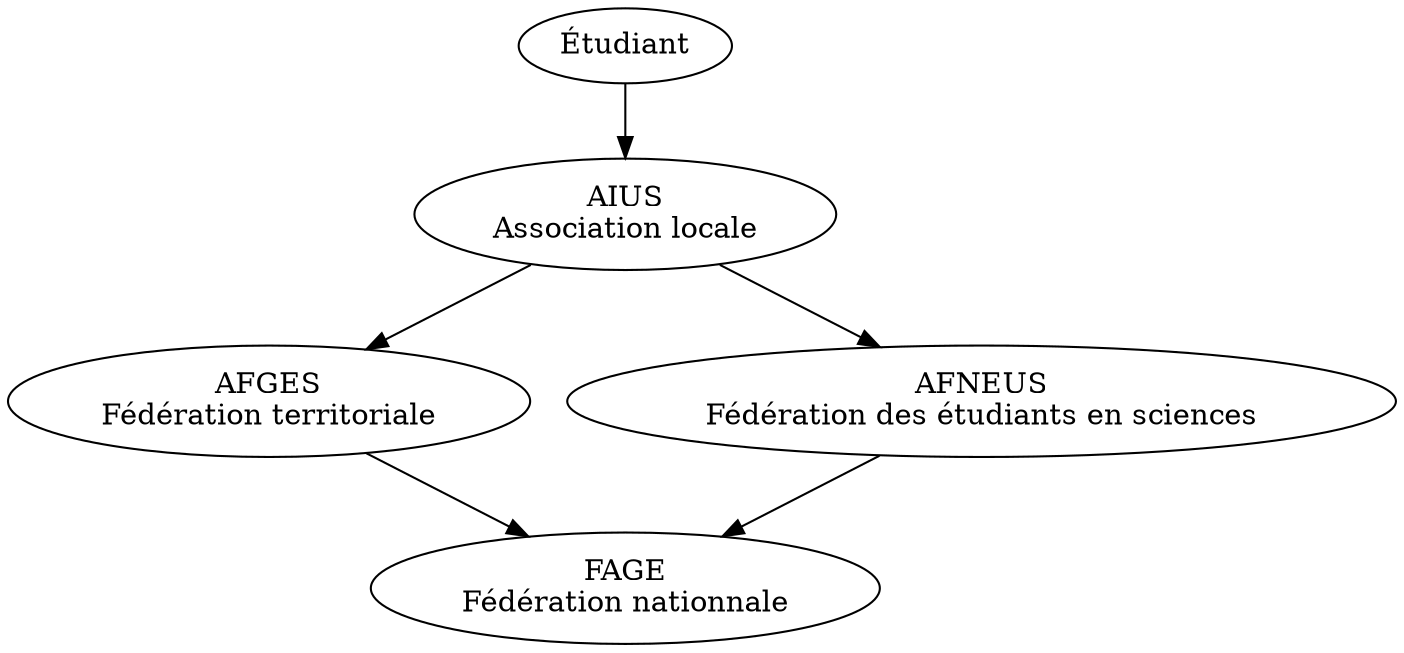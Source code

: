 
digraph {
	Etudiant[label="Étudiant"]
	AIUS [label="AIUS\nAssociation locale"]
	AFGES [label="AFGES\nFédération territoriale"]
	AFNEUS [label="AFNEUS\nFédération des étudiants en sciences"]
	FAGE [label="FAGE\nFédération nationnale"]

	AFNEUS -> FAGE
	AFGES -> FAGE

	AIUS -> AFNEUS
	AIUS -> AFGES

	Etudiant -> AIUS
}

